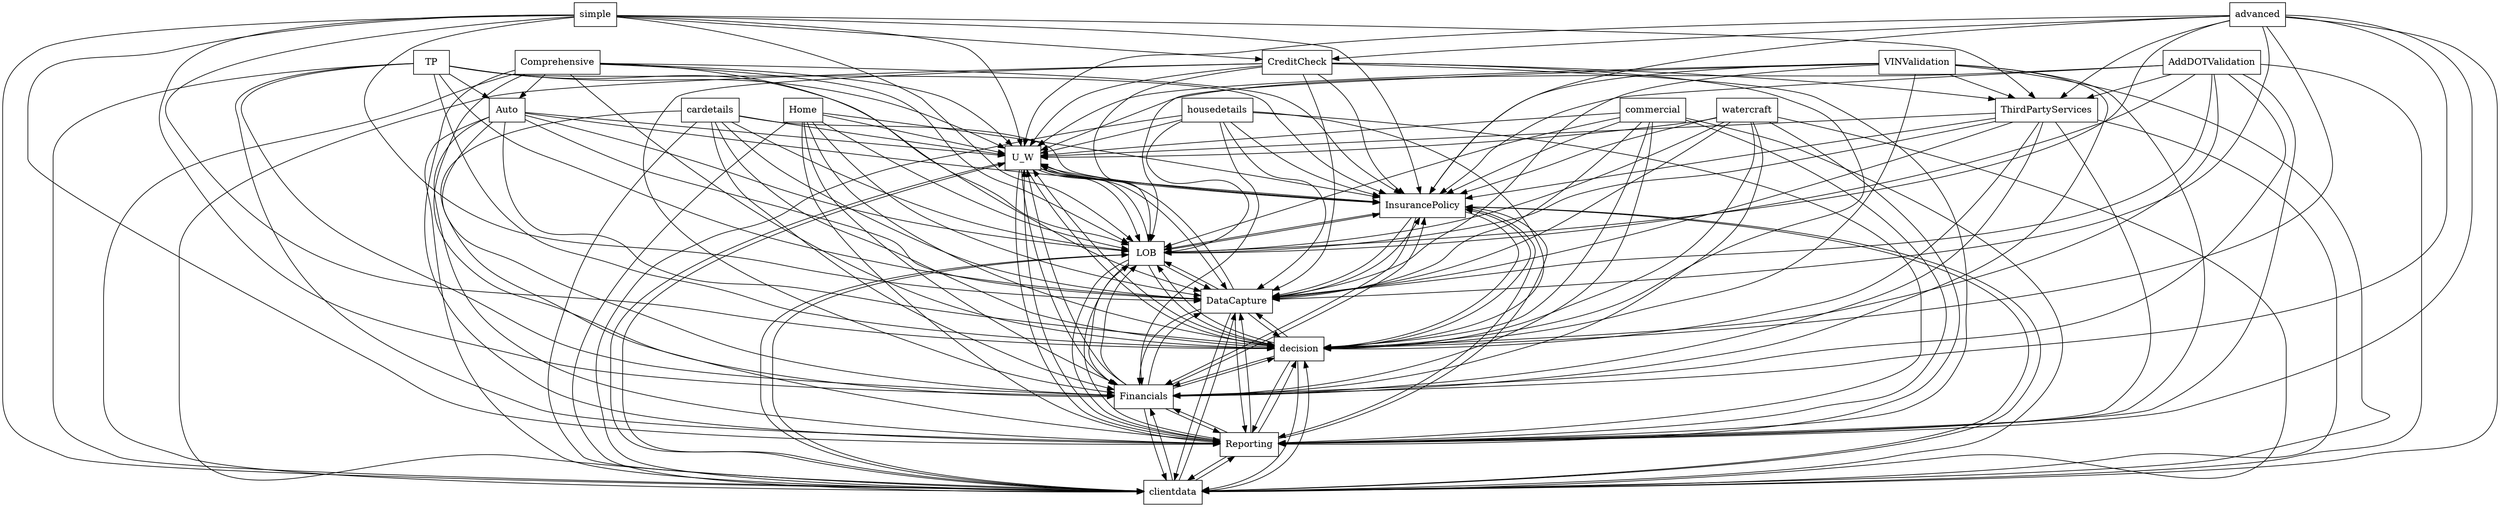 digraph{
graph [rankdir=TB];
node [shape=box];
edge [arrowhead=normal];
0[label="U_W",]
1[label="Home",]
2[label="ThirdPartyServices",]
3[label="InsurancePolicy",]
4[label="simple",]
5[label="Comprehensive",]
6[label="clientdata",]
7[label="Reporting",]
8[label="CreditCheck",]
9[label="housedetails",]
10[label="Financials",]
11[label="decision",]
12[label="DataCapture",]
13[label="TP",]
14[label="LOB",]
15[label="watercraft",]
16[label="Auto",]
17[label="advanced",]
18[label="cardetails",]
19[label="VINValidation",]
20[label="commercial",]
21[label="AddDOTValidation",]
0->3[label="",]
0->6[label="",]
0->7[label="",]
0->10[label="",]
0->11[label="",]
0->12[label="",]
0->14[label="",]
1->0[label="",]
1->3[label="",]
1->6[label="",]
1->7[label="",]
1->10[label="",]
1->11[label="",]
1->12[label="",]
1->14[label="",]
2->0[label="",]
2->3[label="",]
2->6[label="",]
2->7[label="",]
2->10[label="",]
2->11[label="",]
2->12[label="",]
2->14[label="",]
3->0[label="",]
3->6[label="",]
3->7[label="",]
3->10[label="",]
3->11[label="",]
3->12[label="",]
3->14[label="",]
4->0[label="",]
4->2[label="",]
4->3[label="",]
4->6[label="",]
4->7[label="",]
4->8[label="",]
4->10[label="",]
4->11[label="",]
4->12[label="",]
4->14[label="",]
5->0[label="",]
5->3[label="",]
5->6[label="",]
5->7[label="",]
5->10[label="",]
5->11[label="",]
5->12[label="",]
5->14[label="",]
5->16[label="",]
6->0[label="",]
6->3[label="",]
6->7[label="",]
6->10[label="",]
6->11[label="",]
6->12[label="",]
6->14[label="",]
7->0[label="",]
7->3[label="",]
7->6[label="",]
7->10[label="",]
7->11[label="",]
7->12[label="",]
7->14[label="",]
8->0[label="",]
8->2[label="",]
8->3[label="",]
8->6[label="",]
8->7[label="",]
8->10[label="",]
8->11[label="",]
8->12[label="",]
8->14[label="",]
9->0[label="",]
9->3[label="",]
9->6[label="",]
9->7[label="",]
9->10[label="",]
9->11[label="",]
9->12[label="",]
9->14[label="",]
10->0[label="",]
10->3[label="",]
10->6[label="",]
10->7[label="",]
10->11[label="",]
10->12[label="",]
10->14[label="",]
11->0[label="",]
11->3[label="",]
11->6[label="",]
11->7[label="",]
11->10[label="",]
11->12[label="",]
11->14[label="",]
12->0[label="",]
12->3[label="",]
12->6[label="",]
12->7[label="",]
12->10[label="",]
12->11[label="",]
12->14[label="",]
13->0[label="",]
13->3[label="",]
13->6[label="",]
13->7[label="",]
13->10[label="",]
13->11[label="",]
13->12[label="",]
13->14[label="",]
13->16[label="",]
14->0[label="",]
14->3[label="",]
14->6[label="",]
14->7[label="",]
14->10[label="",]
14->11[label="",]
14->12[label="",]
15->0[label="",]
15->3[label="",]
15->6[label="",]
15->7[label="",]
15->10[label="",]
15->11[label="",]
15->12[label="",]
15->14[label="",]
16->0[label="",]
16->3[label="",]
16->6[label="",]
16->7[label="",]
16->10[label="",]
16->11[label="",]
16->12[label="",]
16->14[label="",]
17->0[label="",]
17->2[label="",]
17->3[label="",]
17->6[label="",]
17->7[label="",]
17->8[label="",]
17->10[label="",]
17->11[label="",]
17->12[label="",]
17->14[label="",]
18->0[label="",]
18->3[label="",]
18->6[label="",]
18->7[label="",]
18->10[label="",]
18->11[label="",]
18->12[label="",]
18->14[label="",]
19->0[label="",]
19->2[label="",]
19->3[label="",]
19->6[label="",]
19->7[label="",]
19->10[label="",]
19->11[label="",]
19->12[label="",]
19->14[label="",]
20->0[label="",]
20->3[label="",]
20->6[label="",]
20->7[label="",]
20->10[label="",]
20->11[label="",]
20->12[label="",]
20->14[label="",]
21->0[label="",]
21->2[label="",]
21->3[label="",]
21->6[label="",]
21->7[label="",]
21->10[label="",]
21->11[label="",]
21->12[label="",]
21->14[label="",]
}

